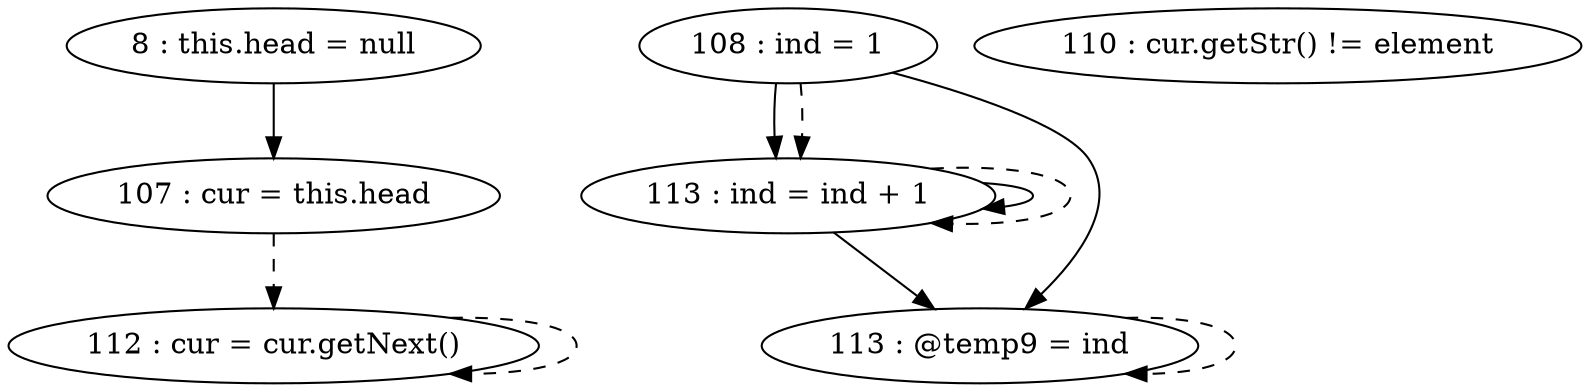 digraph G {
"8 : this.head = null"
"8 : this.head = null" -> "107 : cur = this.head"
"107 : cur = this.head"
"107 : cur = this.head" -> "112 : cur = cur.getNext()" [style=dashed]
"108 : ind = 1"
"108 : ind = 1" -> "113 : ind = ind + 1"
"108 : ind = 1" -> "113 : @temp9 = ind"
"108 : ind = 1" -> "113 : ind = ind + 1" [style=dashed]
"110 : cur.getStr() != element"
"112 : cur = cur.getNext()"
"112 : cur = cur.getNext()" -> "112 : cur = cur.getNext()" [style=dashed]
"113 : @temp9 = ind"
"113 : @temp9 = ind" -> "113 : @temp9 = ind" [style=dashed]
"113 : ind = ind + 1"
"113 : ind = ind + 1" -> "113 : ind = ind + 1"
"113 : ind = ind + 1" -> "113 : @temp9 = ind"
"113 : ind = ind + 1" -> "113 : ind = ind + 1" [style=dashed]
"110 : cur.getStr() != element"
}